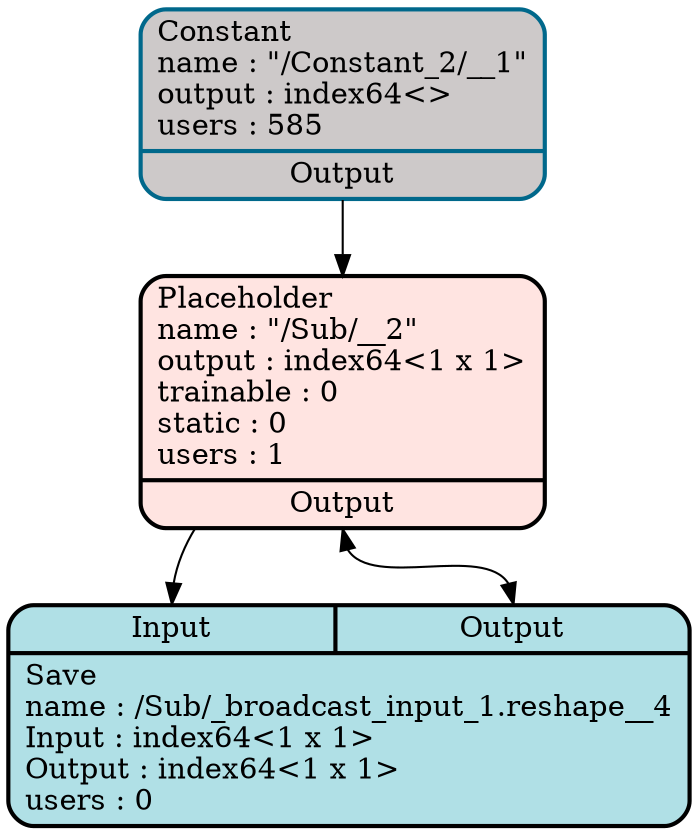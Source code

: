 digraph DAG {
	rankdir=TB;
"/Sub/__4" [
	label = "{{<Input>Input|<Output>Output}|{Save\lname : /Sub/_broadcast_input_1.reshape__4\lInput : index64\<1 x 1\>\lOutput : index64\<1 x 1\>\lusers : 0\l}}"
	shape = "record"
	style="filled,rounded"
	fillcolor=PowderBlue
penwidth = 2];

"/Sub/__2" [
	label = "{{<Input>Input}|{Reshape\lname : /Sub/_broadcast_input_1.reshape__2\lInput : index64\<\>\lDims : [1, 1]\lusers : 1\lResult : index64\<1 x 1\>\l}|{<Result>Result}}"
	shape = "record"
	style="filled,rounded"
	fillcolor=Yellow2
penwidth = 2];

"/Constant_2/__1" [
	label = "{{Constant\lname : \"/Constant_2/__1\"\loutput : index64\<\>\lusers : 585\l}|{<Output>Output}}"
	shape = "record"
	style="filled,rounded"
	fillcolor=Snow3 color=DeepSkyBlue4
penwidth = 2];

"/Sub/__2" [
	label = "{{Placeholder\lname : \"/Sub/__2\"\loutput : index64\<1 x 1\>\ltrainable : 0\lstatic : 0\lusers : 1\l}|{<Output>Output}}"
	shape = "record"
	style="filled,rounded"
	fillcolor=MistyRose1
penwidth = 2];

"/Sub/__2" :"Output"  -> "/Sub/__4" :"Output"  [dir="both"];
"/Constant_2/__1" :"Output"  -> "/Sub/__2" :"Input" ;
"/Sub/__2" :"Result"  -> "/Sub/__4" :"Input" ;
}